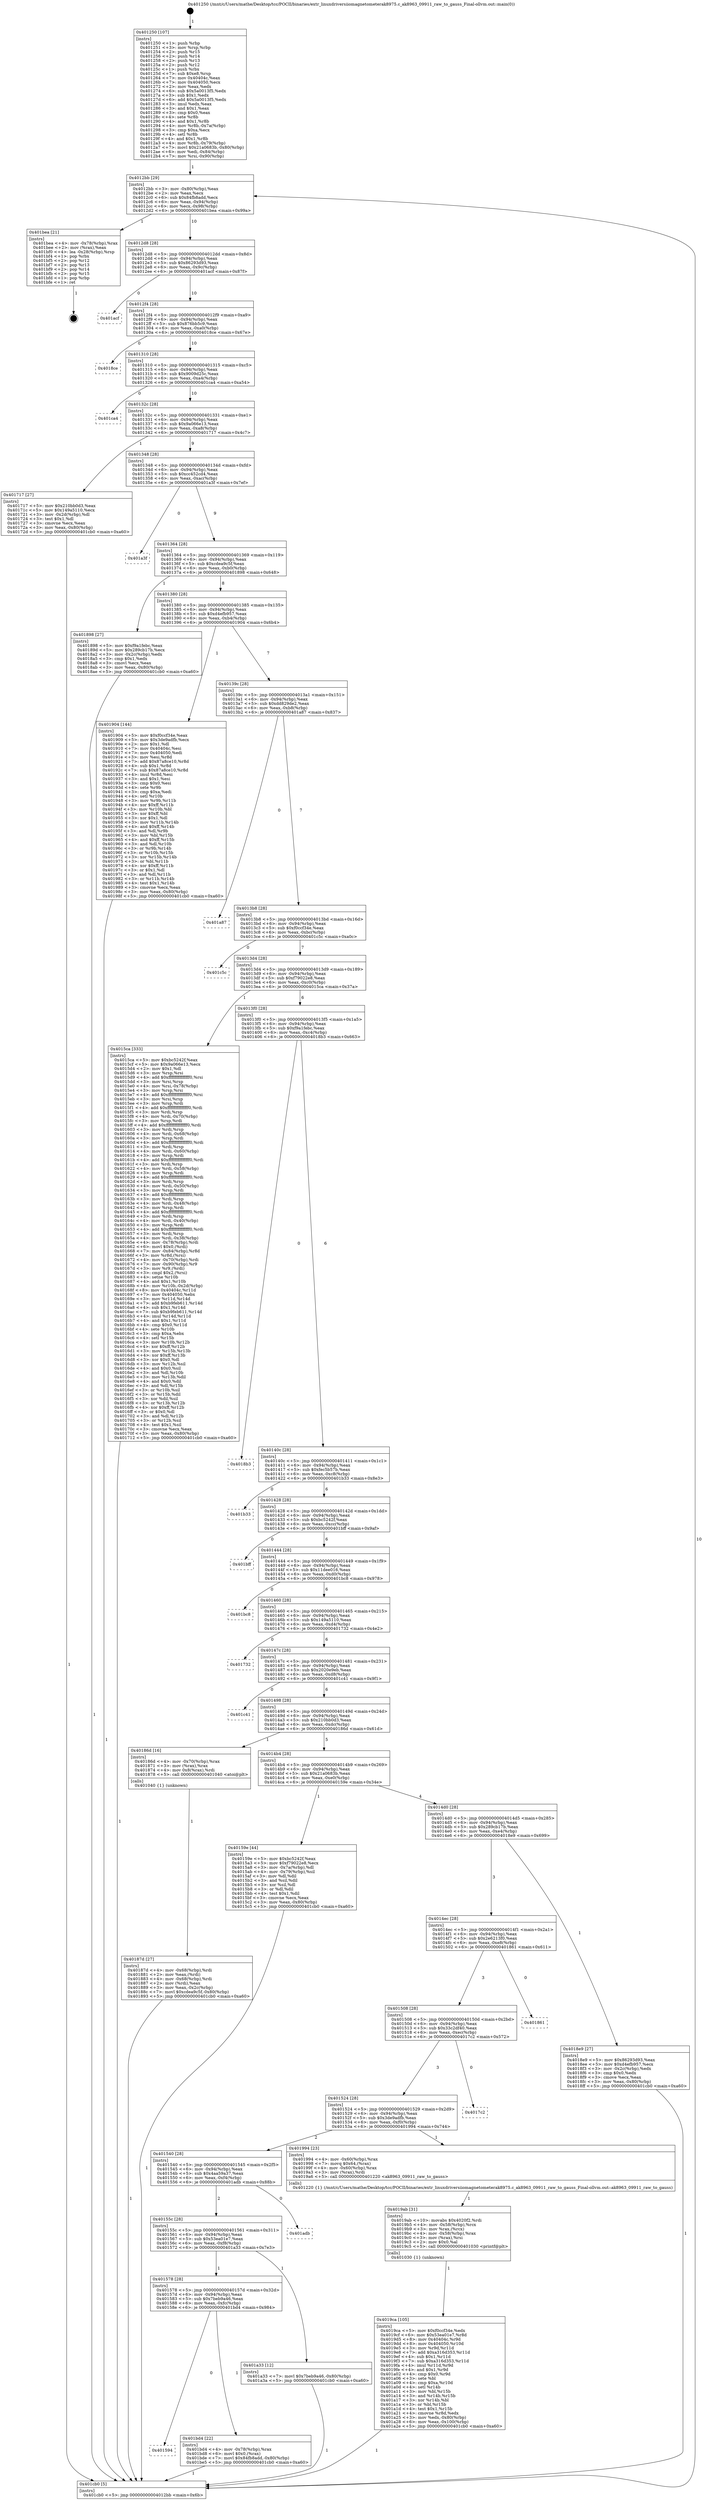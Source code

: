 digraph "0x401250" {
  label = "0x401250 (/mnt/c/Users/mathe/Desktop/tcc/POCII/binaries/extr_linuxdriversiiomagnetometerak8975.c_ak8963_09911_raw_to_gauss_Final-ollvm.out::main(0))"
  labelloc = "t"
  node[shape=record]

  Entry [label="",width=0.3,height=0.3,shape=circle,fillcolor=black,style=filled]
  "0x4012bb" [label="{
     0x4012bb [29]\l
     | [instrs]\l
     &nbsp;&nbsp;0x4012bb \<+3\>: mov -0x80(%rbp),%eax\l
     &nbsp;&nbsp;0x4012be \<+2\>: mov %eax,%ecx\l
     &nbsp;&nbsp;0x4012c0 \<+6\>: sub $0x84fb8add,%ecx\l
     &nbsp;&nbsp;0x4012c6 \<+6\>: mov %eax,-0x94(%rbp)\l
     &nbsp;&nbsp;0x4012cc \<+6\>: mov %ecx,-0x98(%rbp)\l
     &nbsp;&nbsp;0x4012d2 \<+6\>: je 0000000000401bea \<main+0x99a\>\l
  }"]
  "0x401bea" [label="{
     0x401bea [21]\l
     | [instrs]\l
     &nbsp;&nbsp;0x401bea \<+4\>: mov -0x78(%rbp),%rax\l
     &nbsp;&nbsp;0x401bee \<+2\>: mov (%rax),%eax\l
     &nbsp;&nbsp;0x401bf0 \<+4\>: lea -0x28(%rbp),%rsp\l
     &nbsp;&nbsp;0x401bf4 \<+1\>: pop %rbx\l
     &nbsp;&nbsp;0x401bf5 \<+2\>: pop %r12\l
     &nbsp;&nbsp;0x401bf7 \<+2\>: pop %r13\l
     &nbsp;&nbsp;0x401bf9 \<+2\>: pop %r14\l
     &nbsp;&nbsp;0x401bfb \<+2\>: pop %r15\l
     &nbsp;&nbsp;0x401bfd \<+1\>: pop %rbp\l
     &nbsp;&nbsp;0x401bfe \<+1\>: ret\l
  }"]
  "0x4012d8" [label="{
     0x4012d8 [28]\l
     | [instrs]\l
     &nbsp;&nbsp;0x4012d8 \<+5\>: jmp 00000000004012dd \<main+0x8d\>\l
     &nbsp;&nbsp;0x4012dd \<+6\>: mov -0x94(%rbp),%eax\l
     &nbsp;&nbsp;0x4012e3 \<+5\>: sub $0x86293d93,%eax\l
     &nbsp;&nbsp;0x4012e8 \<+6\>: mov %eax,-0x9c(%rbp)\l
     &nbsp;&nbsp;0x4012ee \<+6\>: je 0000000000401acf \<main+0x87f\>\l
  }"]
  Exit [label="",width=0.3,height=0.3,shape=circle,fillcolor=black,style=filled,peripheries=2]
  "0x401acf" [label="{
     0x401acf\l
  }", style=dashed]
  "0x4012f4" [label="{
     0x4012f4 [28]\l
     | [instrs]\l
     &nbsp;&nbsp;0x4012f4 \<+5\>: jmp 00000000004012f9 \<main+0xa9\>\l
     &nbsp;&nbsp;0x4012f9 \<+6\>: mov -0x94(%rbp),%eax\l
     &nbsp;&nbsp;0x4012ff \<+5\>: sub $0x876bb5c9,%eax\l
     &nbsp;&nbsp;0x401304 \<+6\>: mov %eax,-0xa0(%rbp)\l
     &nbsp;&nbsp;0x40130a \<+6\>: je 00000000004018ce \<main+0x67e\>\l
  }"]
  "0x401594" [label="{
     0x401594\l
  }", style=dashed]
  "0x4018ce" [label="{
     0x4018ce\l
  }", style=dashed]
  "0x401310" [label="{
     0x401310 [28]\l
     | [instrs]\l
     &nbsp;&nbsp;0x401310 \<+5\>: jmp 0000000000401315 \<main+0xc5\>\l
     &nbsp;&nbsp;0x401315 \<+6\>: mov -0x94(%rbp),%eax\l
     &nbsp;&nbsp;0x40131b \<+5\>: sub $0x9009d25c,%eax\l
     &nbsp;&nbsp;0x401320 \<+6\>: mov %eax,-0xa4(%rbp)\l
     &nbsp;&nbsp;0x401326 \<+6\>: je 0000000000401ca4 \<main+0xa54\>\l
  }"]
  "0x401bd4" [label="{
     0x401bd4 [22]\l
     | [instrs]\l
     &nbsp;&nbsp;0x401bd4 \<+4\>: mov -0x78(%rbp),%rax\l
     &nbsp;&nbsp;0x401bd8 \<+6\>: movl $0x0,(%rax)\l
     &nbsp;&nbsp;0x401bde \<+7\>: movl $0x84fb8add,-0x80(%rbp)\l
     &nbsp;&nbsp;0x401be5 \<+5\>: jmp 0000000000401cb0 \<main+0xa60\>\l
  }"]
  "0x401ca4" [label="{
     0x401ca4\l
  }", style=dashed]
  "0x40132c" [label="{
     0x40132c [28]\l
     | [instrs]\l
     &nbsp;&nbsp;0x40132c \<+5\>: jmp 0000000000401331 \<main+0xe1\>\l
     &nbsp;&nbsp;0x401331 \<+6\>: mov -0x94(%rbp),%eax\l
     &nbsp;&nbsp;0x401337 \<+5\>: sub $0x9a066e13,%eax\l
     &nbsp;&nbsp;0x40133c \<+6\>: mov %eax,-0xa8(%rbp)\l
     &nbsp;&nbsp;0x401342 \<+6\>: je 0000000000401717 \<main+0x4c7\>\l
  }"]
  "0x401578" [label="{
     0x401578 [28]\l
     | [instrs]\l
     &nbsp;&nbsp;0x401578 \<+5\>: jmp 000000000040157d \<main+0x32d\>\l
     &nbsp;&nbsp;0x40157d \<+6\>: mov -0x94(%rbp),%eax\l
     &nbsp;&nbsp;0x401583 \<+5\>: sub $0x7beb9a46,%eax\l
     &nbsp;&nbsp;0x401588 \<+6\>: mov %eax,-0xfc(%rbp)\l
     &nbsp;&nbsp;0x40158e \<+6\>: je 0000000000401bd4 \<main+0x984\>\l
  }"]
  "0x401717" [label="{
     0x401717 [27]\l
     | [instrs]\l
     &nbsp;&nbsp;0x401717 \<+5\>: mov $0x210bb0d3,%eax\l
     &nbsp;&nbsp;0x40171c \<+5\>: mov $0x149a5110,%ecx\l
     &nbsp;&nbsp;0x401721 \<+3\>: mov -0x2d(%rbp),%dl\l
     &nbsp;&nbsp;0x401724 \<+3\>: test $0x1,%dl\l
     &nbsp;&nbsp;0x401727 \<+3\>: cmovne %ecx,%eax\l
     &nbsp;&nbsp;0x40172a \<+3\>: mov %eax,-0x80(%rbp)\l
     &nbsp;&nbsp;0x40172d \<+5\>: jmp 0000000000401cb0 \<main+0xa60\>\l
  }"]
  "0x401348" [label="{
     0x401348 [28]\l
     | [instrs]\l
     &nbsp;&nbsp;0x401348 \<+5\>: jmp 000000000040134d \<main+0xfd\>\l
     &nbsp;&nbsp;0x40134d \<+6\>: mov -0x94(%rbp),%eax\l
     &nbsp;&nbsp;0x401353 \<+5\>: sub $0xcc452cd4,%eax\l
     &nbsp;&nbsp;0x401358 \<+6\>: mov %eax,-0xac(%rbp)\l
     &nbsp;&nbsp;0x40135e \<+6\>: je 0000000000401a3f \<main+0x7ef\>\l
  }"]
  "0x401a33" [label="{
     0x401a33 [12]\l
     | [instrs]\l
     &nbsp;&nbsp;0x401a33 \<+7\>: movl $0x7beb9a46,-0x80(%rbp)\l
     &nbsp;&nbsp;0x401a3a \<+5\>: jmp 0000000000401cb0 \<main+0xa60\>\l
  }"]
  "0x401a3f" [label="{
     0x401a3f\l
  }", style=dashed]
  "0x401364" [label="{
     0x401364 [28]\l
     | [instrs]\l
     &nbsp;&nbsp;0x401364 \<+5\>: jmp 0000000000401369 \<main+0x119\>\l
     &nbsp;&nbsp;0x401369 \<+6\>: mov -0x94(%rbp),%eax\l
     &nbsp;&nbsp;0x40136f \<+5\>: sub $0xcdea9c5f,%eax\l
     &nbsp;&nbsp;0x401374 \<+6\>: mov %eax,-0xb0(%rbp)\l
     &nbsp;&nbsp;0x40137a \<+6\>: je 0000000000401898 \<main+0x648\>\l
  }"]
  "0x40155c" [label="{
     0x40155c [28]\l
     | [instrs]\l
     &nbsp;&nbsp;0x40155c \<+5\>: jmp 0000000000401561 \<main+0x311\>\l
     &nbsp;&nbsp;0x401561 \<+6\>: mov -0x94(%rbp),%eax\l
     &nbsp;&nbsp;0x401567 \<+5\>: sub $0x53ea01e7,%eax\l
     &nbsp;&nbsp;0x40156c \<+6\>: mov %eax,-0xf8(%rbp)\l
     &nbsp;&nbsp;0x401572 \<+6\>: je 0000000000401a33 \<main+0x7e3\>\l
  }"]
  "0x401898" [label="{
     0x401898 [27]\l
     | [instrs]\l
     &nbsp;&nbsp;0x401898 \<+5\>: mov $0xf9a1febc,%eax\l
     &nbsp;&nbsp;0x40189d \<+5\>: mov $0x289cb17b,%ecx\l
     &nbsp;&nbsp;0x4018a2 \<+3\>: mov -0x2c(%rbp),%edx\l
     &nbsp;&nbsp;0x4018a5 \<+3\>: cmp $0x1,%edx\l
     &nbsp;&nbsp;0x4018a8 \<+3\>: cmovl %ecx,%eax\l
     &nbsp;&nbsp;0x4018ab \<+3\>: mov %eax,-0x80(%rbp)\l
     &nbsp;&nbsp;0x4018ae \<+5\>: jmp 0000000000401cb0 \<main+0xa60\>\l
  }"]
  "0x401380" [label="{
     0x401380 [28]\l
     | [instrs]\l
     &nbsp;&nbsp;0x401380 \<+5\>: jmp 0000000000401385 \<main+0x135\>\l
     &nbsp;&nbsp;0x401385 \<+6\>: mov -0x94(%rbp),%eax\l
     &nbsp;&nbsp;0x40138b \<+5\>: sub $0xd4efb957,%eax\l
     &nbsp;&nbsp;0x401390 \<+6\>: mov %eax,-0xb4(%rbp)\l
     &nbsp;&nbsp;0x401396 \<+6\>: je 0000000000401904 \<main+0x6b4\>\l
  }"]
  "0x401adb" [label="{
     0x401adb\l
  }", style=dashed]
  "0x401904" [label="{
     0x401904 [144]\l
     | [instrs]\l
     &nbsp;&nbsp;0x401904 \<+5\>: mov $0xf0ccf34e,%eax\l
     &nbsp;&nbsp;0x401909 \<+5\>: mov $0x3de9adfb,%ecx\l
     &nbsp;&nbsp;0x40190e \<+2\>: mov $0x1,%dl\l
     &nbsp;&nbsp;0x401910 \<+7\>: mov 0x40404c,%esi\l
     &nbsp;&nbsp;0x401917 \<+7\>: mov 0x404050,%edi\l
     &nbsp;&nbsp;0x40191e \<+3\>: mov %esi,%r8d\l
     &nbsp;&nbsp;0x401921 \<+7\>: add $0x87a8ce10,%r8d\l
     &nbsp;&nbsp;0x401928 \<+4\>: sub $0x1,%r8d\l
     &nbsp;&nbsp;0x40192c \<+7\>: sub $0x87a8ce10,%r8d\l
     &nbsp;&nbsp;0x401933 \<+4\>: imul %r8d,%esi\l
     &nbsp;&nbsp;0x401937 \<+3\>: and $0x1,%esi\l
     &nbsp;&nbsp;0x40193a \<+3\>: cmp $0x0,%esi\l
     &nbsp;&nbsp;0x40193d \<+4\>: sete %r9b\l
     &nbsp;&nbsp;0x401941 \<+3\>: cmp $0xa,%edi\l
     &nbsp;&nbsp;0x401944 \<+4\>: setl %r10b\l
     &nbsp;&nbsp;0x401948 \<+3\>: mov %r9b,%r11b\l
     &nbsp;&nbsp;0x40194b \<+4\>: xor $0xff,%r11b\l
     &nbsp;&nbsp;0x40194f \<+3\>: mov %r10b,%bl\l
     &nbsp;&nbsp;0x401952 \<+3\>: xor $0xff,%bl\l
     &nbsp;&nbsp;0x401955 \<+3\>: xor $0x1,%dl\l
     &nbsp;&nbsp;0x401958 \<+3\>: mov %r11b,%r14b\l
     &nbsp;&nbsp;0x40195b \<+4\>: and $0xff,%r14b\l
     &nbsp;&nbsp;0x40195f \<+3\>: and %dl,%r9b\l
     &nbsp;&nbsp;0x401962 \<+3\>: mov %bl,%r15b\l
     &nbsp;&nbsp;0x401965 \<+4\>: and $0xff,%r15b\l
     &nbsp;&nbsp;0x401969 \<+3\>: and %dl,%r10b\l
     &nbsp;&nbsp;0x40196c \<+3\>: or %r9b,%r14b\l
     &nbsp;&nbsp;0x40196f \<+3\>: or %r10b,%r15b\l
     &nbsp;&nbsp;0x401972 \<+3\>: xor %r15b,%r14b\l
     &nbsp;&nbsp;0x401975 \<+3\>: or %bl,%r11b\l
     &nbsp;&nbsp;0x401978 \<+4\>: xor $0xff,%r11b\l
     &nbsp;&nbsp;0x40197c \<+3\>: or $0x1,%dl\l
     &nbsp;&nbsp;0x40197f \<+3\>: and %dl,%r11b\l
     &nbsp;&nbsp;0x401982 \<+3\>: or %r11b,%r14b\l
     &nbsp;&nbsp;0x401985 \<+4\>: test $0x1,%r14b\l
     &nbsp;&nbsp;0x401989 \<+3\>: cmovne %ecx,%eax\l
     &nbsp;&nbsp;0x40198c \<+3\>: mov %eax,-0x80(%rbp)\l
     &nbsp;&nbsp;0x40198f \<+5\>: jmp 0000000000401cb0 \<main+0xa60\>\l
  }"]
  "0x40139c" [label="{
     0x40139c [28]\l
     | [instrs]\l
     &nbsp;&nbsp;0x40139c \<+5\>: jmp 00000000004013a1 \<main+0x151\>\l
     &nbsp;&nbsp;0x4013a1 \<+6\>: mov -0x94(%rbp),%eax\l
     &nbsp;&nbsp;0x4013a7 \<+5\>: sub $0xdd829de2,%eax\l
     &nbsp;&nbsp;0x4013ac \<+6\>: mov %eax,-0xb8(%rbp)\l
     &nbsp;&nbsp;0x4013b2 \<+6\>: je 0000000000401a87 \<main+0x837\>\l
  }"]
  "0x4019ca" [label="{
     0x4019ca [105]\l
     | [instrs]\l
     &nbsp;&nbsp;0x4019ca \<+5\>: mov $0xf0ccf34e,%edx\l
     &nbsp;&nbsp;0x4019cf \<+6\>: mov $0x53ea01e7,%r8d\l
     &nbsp;&nbsp;0x4019d5 \<+8\>: mov 0x40404c,%r9d\l
     &nbsp;&nbsp;0x4019dd \<+8\>: mov 0x404050,%r10d\l
     &nbsp;&nbsp;0x4019e5 \<+3\>: mov %r9d,%r11d\l
     &nbsp;&nbsp;0x4019e8 \<+7\>: add $0xa316d353,%r11d\l
     &nbsp;&nbsp;0x4019ef \<+4\>: sub $0x1,%r11d\l
     &nbsp;&nbsp;0x4019f3 \<+7\>: sub $0xa316d353,%r11d\l
     &nbsp;&nbsp;0x4019fa \<+4\>: imul %r11d,%r9d\l
     &nbsp;&nbsp;0x4019fe \<+4\>: and $0x1,%r9d\l
     &nbsp;&nbsp;0x401a02 \<+4\>: cmp $0x0,%r9d\l
     &nbsp;&nbsp;0x401a06 \<+3\>: sete %bl\l
     &nbsp;&nbsp;0x401a09 \<+4\>: cmp $0xa,%r10d\l
     &nbsp;&nbsp;0x401a0d \<+4\>: setl %r14b\l
     &nbsp;&nbsp;0x401a11 \<+3\>: mov %bl,%r15b\l
     &nbsp;&nbsp;0x401a14 \<+3\>: and %r14b,%r15b\l
     &nbsp;&nbsp;0x401a17 \<+3\>: xor %r14b,%bl\l
     &nbsp;&nbsp;0x401a1a \<+3\>: or %bl,%r15b\l
     &nbsp;&nbsp;0x401a1d \<+4\>: test $0x1,%r15b\l
     &nbsp;&nbsp;0x401a21 \<+4\>: cmovne %r8d,%edx\l
     &nbsp;&nbsp;0x401a25 \<+3\>: mov %edx,-0x80(%rbp)\l
     &nbsp;&nbsp;0x401a28 \<+6\>: mov %eax,-0x100(%rbp)\l
     &nbsp;&nbsp;0x401a2e \<+5\>: jmp 0000000000401cb0 \<main+0xa60\>\l
  }"]
  "0x401a87" [label="{
     0x401a87\l
  }", style=dashed]
  "0x4013b8" [label="{
     0x4013b8 [28]\l
     | [instrs]\l
     &nbsp;&nbsp;0x4013b8 \<+5\>: jmp 00000000004013bd \<main+0x16d\>\l
     &nbsp;&nbsp;0x4013bd \<+6\>: mov -0x94(%rbp),%eax\l
     &nbsp;&nbsp;0x4013c3 \<+5\>: sub $0xf0ccf34e,%eax\l
     &nbsp;&nbsp;0x4013c8 \<+6\>: mov %eax,-0xbc(%rbp)\l
     &nbsp;&nbsp;0x4013ce \<+6\>: je 0000000000401c5c \<main+0xa0c\>\l
  }"]
  "0x4019ab" [label="{
     0x4019ab [31]\l
     | [instrs]\l
     &nbsp;&nbsp;0x4019ab \<+10\>: movabs $0x4020f2,%rdi\l
     &nbsp;&nbsp;0x4019b5 \<+4\>: mov -0x58(%rbp),%rcx\l
     &nbsp;&nbsp;0x4019b9 \<+3\>: mov %rax,(%rcx)\l
     &nbsp;&nbsp;0x4019bc \<+4\>: mov -0x58(%rbp),%rax\l
     &nbsp;&nbsp;0x4019c0 \<+3\>: mov (%rax),%rsi\l
     &nbsp;&nbsp;0x4019c3 \<+2\>: mov $0x0,%al\l
     &nbsp;&nbsp;0x4019c5 \<+5\>: call 0000000000401030 \<printf@plt\>\l
     | [calls]\l
     &nbsp;&nbsp;0x401030 \{1\} (unknown)\l
  }"]
  "0x401c5c" [label="{
     0x401c5c\l
  }", style=dashed]
  "0x4013d4" [label="{
     0x4013d4 [28]\l
     | [instrs]\l
     &nbsp;&nbsp;0x4013d4 \<+5\>: jmp 00000000004013d9 \<main+0x189\>\l
     &nbsp;&nbsp;0x4013d9 \<+6\>: mov -0x94(%rbp),%eax\l
     &nbsp;&nbsp;0x4013df \<+5\>: sub $0xf79022e8,%eax\l
     &nbsp;&nbsp;0x4013e4 \<+6\>: mov %eax,-0xc0(%rbp)\l
     &nbsp;&nbsp;0x4013ea \<+6\>: je 00000000004015ca \<main+0x37a\>\l
  }"]
  "0x401540" [label="{
     0x401540 [28]\l
     | [instrs]\l
     &nbsp;&nbsp;0x401540 \<+5\>: jmp 0000000000401545 \<main+0x2f5\>\l
     &nbsp;&nbsp;0x401545 \<+6\>: mov -0x94(%rbp),%eax\l
     &nbsp;&nbsp;0x40154b \<+5\>: sub $0x4aa59a37,%eax\l
     &nbsp;&nbsp;0x401550 \<+6\>: mov %eax,-0xf4(%rbp)\l
     &nbsp;&nbsp;0x401556 \<+6\>: je 0000000000401adb \<main+0x88b\>\l
  }"]
  "0x4015ca" [label="{
     0x4015ca [333]\l
     | [instrs]\l
     &nbsp;&nbsp;0x4015ca \<+5\>: mov $0xbc5242f,%eax\l
     &nbsp;&nbsp;0x4015cf \<+5\>: mov $0x9a066e13,%ecx\l
     &nbsp;&nbsp;0x4015d4 \<+2\>: mov $0x1,%dl\l
     &nbsp;&nbsp;0x4015d6 \<+3\>: mov %rsp,%rsi\l
     &nbsp;&nbsp;0x4015d9 \<+4\>: add $0xfffffffffffffff0,%rsi\l
     &nbsp;&nbsp;0x4015dd \<+3\>: mov %rsi,%rsp\l
     &nbsp;&nbsp;0x4015e0 \<+4\>: mov %rsi,-0x78(%rbp)\l
     &nbsp;&nbsp;0x4015e4 \<+3\>: mov %rsp,%rsi\l
     &nbsp;&nbsp;0x4015e7 \<+4\>: add $0xfffffffffffffff0,%rsi\l
     &nbsp;&nbsp;0x4015eb \<+3\>: mov %rsi,%rsp\l
     &nbsp;&nbsp;0x4015ee \<+3\>: mov %rsp,%rdi\l
     &nbsp;&nbsp;0x4015f1 \<+4\>: add $0xfffffffffffffff0,%rdi\l
     &nbsp;&nbsp;0x4015f5 \<+3\>: mov %rdi,%rsp\l
     &nbsp;&nbsp;0x4015f8 \<+4\>: mov %rdi,-0x70(%rbp)\l
     &nbsp;&nbsp;0x4015fc \<+3\>: mov %rsp,%rdi\l
     &nbsp;&nbsp;0x4015ff \<+4\>: add $0xfffffffffffffff0,%rdi\l
     &nbsp;&nbsp;0x401603 \<+3\>: mov %rdi,%rsp\l
     &nbsp;&nbsp;0x401606 \<+4\>: mov %rdi,-0x68(%rbp)\l
     &nbsp;&nbsp;0x40160a \<+3\>: mov %rsp,%rdi\l
     &nbsp;&nbsp;0x40160d \<+4\>: add $0xfffffffffffffff0,%rdi\l
     &nbsp;&nbsp;0x401611 \<+3\>: mov %rdi,%rsp\l
     &nbsp;&nbsp;0x401614 \<+4\>: mov %rdi,-0x60(%rbp)\l
     &nbsp;&nbsp;0x401618 \<+3\>: mov %rsp,%rdi\l
     &nbsp;&nbsp;0x40161b \<+4\>: add $0xfffffffffffffff0,%rdi\l
     &nbsp;&nbsp;0x40161f \<+3\>: mov %rdi,%rsp\l
     &nbsp;&nbsp;0x401622 \<+4\>: mov %rdi,-0x58(%rbp)\l
     &nbsp;&nbsp;0x401626 \<+3\>: mov %rsp,%rdi\l
     &nbsp;&nbsp;0x401629 \<+4\>: add $0xfffffffffffffff0,%rdi\l
     &nbsp;&nbsp;0x40162d \<+3\>: mov %rdi,%rsp\l
     &nbsp;&nbsp;0x401630 \<+4\>: mov %rdi,-0x50(%rbp)\l
     &nbsp;&nbsp;0x401634 \<+3\>: mov %rsp,%rdi\l
     &nbsp;&nbsp;0x401637 \<+4\>: add $0xfffffffffffffff0,%rdi\l
     &nbsp;&nbsp;0x40163b \<+3\>: mov %rdi,%rsp\l
     &nbsp;&nbsp;0x40163e \<+4\>: mov %rdi,-0x48(%rbp)\l
     &nbsp;&nbsp;0x401642 \<+3\>: mov %rsp,%rdi\l
     &nbsp;&nbsp;0x401645 \<+4\>: add $0xfffffffffffffff0,%rdi\l
     &nbsp;&nbsp;0x401649 \<+3\>: mov %rdi,%rsp\l
     &nbsp;&nbsp;0x40164c \<+4\>: mov %rdi,-0x40(%rbp)\l
     &nbsp;&nbsp;0x401650 \<+3\>: mov %rsp,%rdi\l
     &nbsp;&nbsp;0x401653 \<+4\>: add $0xfffffffffffffff0,%rdi\l
     &nbsp;&nbsp;0x401657 \<+3\>: mov %rdi,%rsp\l
     &nbsp;&nbsp;0x40165a \<+4\>: mov %rdi,-0x38(%rbp)\l
     &nbsp;&nbsp;0x40165e \<+4\>: mov -0x78(%rbp),%rdi\l
     &nbsp;&nbsp;0x401662 \<+6\>: movl $0x0,(%rdi)\l
     &nbsp;&nbsp;0x401668 \<+7\>: mov -0x84(%rbp),%r8d\l
     &nbsp;&nbsp;0x40166f \<+3\>: mov %r8d,(%rsi)\l
     &nbsp;&nbsp;0x401672 \<+4\>: mov -0x70(%rbp),%rdi\l
     &nbsp;&nbsp;0x401676 \<+7\>: mov -0x90(%rbp),%r9\l
     &nbsp;&nbsp;0x40167d \<+3\>: mov %r9,(%rdi)\l
     &nbsp;&nbsp;0x401680 \<+3\>: cmpl $0x2,(%rsi)\l
     &nbsp;&nbsp;0x401683 \<+4\>: setne %r10b\l
     &nbsp;&nbsp;0x401687 \<+4\>: and $0x1,%r10b\l
     &nbsp;&nbsp;0x40168b \<+4\>: mov %r10b,-0x2d(%rbp)\l
     &nbsp;&nbsp;0x40168f \<+8\>: mov 0x40404c,%r11d\l
     &nbsp;&nbsp;0x401697 \<+7\>: mov 0x404050,%ebx\l
     &nbsp;&nbsp;0x40169e \<+3\>: mov %r11d,%r14d\l
     &nbsp;&nbsp;0x4016a1 \<+7\>: add $0xb9feb611,%r14d\l
     &nbsp;&nbsp;0x4016a8 \<+4\>: sub $0x1,%r14d\l
     &nbsp;&nbsp;0x4016ac \<+7\>: sub $0xb9feb611,%r14d\l
     &nbsp;&nbsp;0x4016b3 \<+4\>: imul %r14d,%r11d\l
     &nbsp;&nbsp;0x4016b7 \<+4\>: and $0x1,%r11d\l
     &nbsp;&nbsp;0x4016bb \<+4\>: cmp $0x0,%r11d\l
     &nbsp;&nbsp;0x4016bf \<+4\>: sete %r10b\l
     &nbsp;&nbsp;0x4016c3 \<+3\>: cmp $0xa,%ebx\l
     &nbsp;&nbsp;0x4016c6 \<+4\>: setl %r15b\l
     &nbsp;&nbsp;0x4016ca \<+3\>: mov %r10b,%r12b\l
     &nbsp;&nbsp;0x4016cd \<+4\>: xor $0xff,%r12b\l
     &nbsp;&nbsp;0x4016d1 \<+3\>: mov %r15b,%r13b\l
     &nbsp;&nbsp;0x4016d4 \<+4\>: xor $0xff,%r13b\l
     &nbsp;&nbsp;0x4016d8 \<+3\>: xor $0x0,%dl\l
     &nbsp;&nbsp;0x4016db \<+3\>: mov %r12b,%sil\l
     &nbsp;&nbsp;0x4016de \<+4\>: and $0x0,%sil\l
     &nbsp;&nbsp;0x4016e2 \<+3\>: and %dl,%r10b\l
     &nbsp;&nbsp;0x4016e5 \<+3\>: mov %r13b,%dil\l
     &nbsp;&nbsp;0x4016e8 \<+4\>: and $0x0,%dil\l
     &nbsp;&nbsp;0x4016ec \<+3\>: and %dl,%r15b\l
     &nbsp;&nbsp;0x4016ef \<+3\>: or %r10b,%sil\l
     &nbsp;&nbsp;0x4016f2 \<+3\>: or %r15b,%dil\l
     &nbsp;&nbsp;0x4016f5 \<+3\>: xor %dil,%sil\l
     &nbsp;&nbsp;0x4016f8 \<+3\>: or %r13b,%r12b\l
     &nbsp;&nbsp;0x4016fb \<+4\>: xor $0xff,%r12b\l
     &nbsp;&nbsp;0x4016ff \<+3\>: or $0x0,%dl\l
     &nbsp;&nbsp;0x401702 \<+3\>: and %dl,%r12b\l
     &nbsp;&nbsp;0x401705 \<+3\>: or %r12b,%sil\l
     &nbsp;&nbsp;0x401708 \<+4\>: test $0x1,%sil\l
     &nbsp;&nbsp;0x40170c \<+3\>: cmovne %ecx,%eax\l
     &nbsp;&nbsp;0x40170f \<+3\>: mov %eax,-0x80(%rbp)\l
     &nbsp;&nbsp;0x401712 \<+5\>: jmp 0000000000401cb0 \<main+0xa60\>\l
  }"]
  "0x4013f0" [label="{
     0x4013f0 [28]\l
     | [instrs]\l
     &nbsp;&nbsp;0x4013f0 \<+5\>: jmp 00000000004013f5 \<main+0x1a5\>\l
     &nbsp;&nbsp;0x4013f5 \<+6\>: mov -0x94(%rbp),%eax\l
     &nbsp;&nbsp;0x4013fb \<+5\>: sub $0xf9a1febc,%eax\l
     &nbsp;&nbsp;0x401400 \<+6\>: mov %eax,-0xc4(%rbp)\l
     &nbsp;&nbsp;0x401406 \<+6\>: je 00000000004018b3 \<main+0x663\>\l
  }"]
  "0x401994" [label="{
     0x401994 [23]\l
     | [instrs]\l
     &nbsp;&nbsp;0x401994 \<+4\>: mov -0x60(%rbp),%rax\l
     &nbsp;&nbsp;0x401998 \<+7\>: movq $0x64,(%rax)\l
     &nbsp;&nbsp;0x40199f \<+4\>: mov -0x60(%rbp),%rax\l
     &nbsp;&nbsp;0x4019a3 \<+3\>: mov (%rax),%rdi\l
     &nbsp;&nbsp;0x4019a6 \<+5\>: call 0000000000401220 \<ak8963_09911_raw_to_gauss\>\l
     | [calls]\l
     &nbsp;&nbsp;0x401220 \{1\} (/mnt/c/Users/mathe/Desktop/tcc/POCII/binaries/extr_linuxdriversiiomagnetometerak8975.c_ak8963_09911_raw_to_gauss_Final-ollvm.out::ak8963_09911_raw_to_gauss)\l
  }"]
  "0x4018b3" [label="{
     0x4018b3\l
  }", style=dashed]
  "0x40140c" [label="{
     0x40140c [28]\l
     | [instrs]\l
     &nbsp;&nbsp;0x40140c \<+5\>: jmp 0000000000401411 \<main+0x1c1\>\l
     &nbsp;&nbsp;0x401411 \<+6\>: mov -0x94(%rbp),%eax\l
     &nbsp;&nbsp;0x401417 \<+5\>: sub $0xfec5b57b,%eax\l
     &nbsp;&nbsp;0x40141c \<+6\>: mov %eax,-0xc8(%rbp)\l
     &nbsp;&nbsp;0x401422 \<+6\>: je 0000000000401b33 \<main+0x8e3\>\l
  }"]
  "0x401524" [label="{
     0x401524 [28]\l
     | [instrs]\l
     &nbsp;&nbsp;0x401524 \<+5\>: jmp 0000000000401529 \<main+0x2d9\>\l
     &nbsp;&nbsp;0x401529 \<+6\>: mov -0x94(%rbp),%eax\l
     &nbsp;&nbsp;0x40152f \<+5\>: sub $0x3de9adfb,%eax\l
     &nbsp;&nbsp;0x401534 \<+6\>: mov %eax,-0xf0(%rbp)\l
     &nbsp;&nbsp;0x40153a \<+6\>: je 0000000000401994 \<main+0x744\>\l
  }"]
  "0x401b33" [label="{
     0x401b33\l
  }", style=dashed]
  "0x401428" [label="{
     0x401428 [28]\l
     | [instrs]\l
     &nbsp;&nbsp;0x401428 \<+5\>: jmp 000000000040142d \<main+0x1dd\>\l
     &nbsp;&nbsp;0x40142d \<+6\>: mov -0x94(%rbp),%eax\l
     &nbsp;&nbsp;0x401433 \<+5\>: sub $0xbc5242f,%eax\l
     &nbsp;&nbsp;0x401438 \<+6\>: mov %eax,-0xcc(%rbp)\l
     &nbsp;&nbsp;0x40143e \<+6\>: je 0000000000401bff \<main+0x9af\>\l
  }"]
  "0x4017c2" [label="{
     0x4017c2\l
  }", style=dashed]
  "0x401bff" [label="{
     0x401bff\l
  }", style=dashed]
  "0x401444" [label="{
     0x401444 [28]\l
     | [instrs]\l
     &nbsp;&nbsp;0x401444 \<+5\>: jmp 0000000000401449 \<main+0x1f9\>\l
     &nbsp;&nbsp;0x401449 \<+6\>: mov -0x94(%rbp),%eax\l
     &nbsp;&nbsp;0x40144f \<+5\>: sub $0x11dee016,%eax\l
     &nbsp;&nbsp;0x401454 \<+6\>: mov %eax,-0xd0(%rbp)\l
     &nbsp;&nbsp;0x40145a \<+6\>: je 0000000000401bc8 \<main+0x978\>\l
  }"]
  "0x401508" [label="{
     0x401508 [28]\l
     | [instrs]\l
     &nbsp;&nbsp;0x401508 \<+5\>: jmp 000000000040150d \<main+0x2bd\>\l
     &nbsp;&nbsp;0x40150d \<+6\>: mov -0x94(%rbp),%eax\l
     &nbsp;&nbsp;0x401513 \<+5\>: sub $0x33c2df40,%eax\l
     &nbsp;&nbsp;0x401518 \<+6\>: mov %eax,-0xec(%rbp)\l
     &nbsp;&nbsp;0x40151e \<+6\>: je 00000000004017c2 \<main+0x572\>\l
  }"]
  "0x401bc8" [label="{
     0x401bc8\l
  }", style=dashed]
  "0x401460" [label="{
     0x401460 [28]\l
     | [instrs]\l
     &nbsp;&nbsp;0x401460 \<+5\>: jmp 0000000000401465 \<main+0x215\>\l
     &nbsp;&nbsp;0x401465 \<+6\>: mov -0x94(%rbp),%eax\l
     &nbsp;&nbsp;0x40146b \<+5\>: sub $0x149a5110,%eax\l
     &nbsp;&nbsp;0x401470 \<+6\>: mov %eax,-0xd4(%rbp)\l
     &nbsp;&nbsp;0x401476 \<+6\>: je 0000000000401732 \<main+0x4e2\>\l
  }"]
  "0x401861" [label="{
     0x401861\l
  }", style=dashed]
  "0x401732" [label="{
     0x401732\l
  }", style=dashed]
  "0x40147c" [label="{
     0x40147c [28]\l
     | [instrs]\l
     &nbsp;&nbsp;0x40147c \<+5\>: jmp 0000000000401481 \<main+0x231\>\l
     &nbsp;&nbsp;0x401481 \<+6\>: mov -0x94(%rbp),%eax\l
     &nbsp;&nbsp;0x401487 \<+5\>: sub $0x2020e9eb,%eax\l
     &nbsp;&nbsp;0x40148c \<+6\>: mov %eax,-0xd8(%rbp)\l
     &nbsp;&nbsp;0x401492 \<+6\>: je 0000000000401c41 \<main+0x9f1\>\l
  }"]
  "0x4014ec" [label="{
     0x4014ec [28]\l
     | [instrs]\l
     &nbsp;&nbsp;0x4014ec \<+5\>: jmp 00000000004014f1 \<main+0x2a1\>\l
     &nbsp;&nbsp;0x4014f1 \<+6\>: mov -0x94(%rbp),%eax\l
     &nbsp;&nbsp;0x4014f7 \<+5\>: sub $0x2e6213f0,%eax\l
     &nbsp;&nbsp;0x4014fc \<+6\>: mov %eax,-0xe8(%rbp)\l
     &nbsp;&nbsp;0x401502 \<+6\>: je 0000000000401861 \<main+0x611\>\l
  }"]
  "0x401c41" [label="{
     0x401c41\l
  }", style=dashed]
  "0x401498" [label="{
     0x401498 [28]\l
     | [instrs]\l
     &nbsp;&nbsp;0x401498 \<+5\>: jmp 000000000040149d \<main+0x24d\>\l
     &nbsp;&nbsp;0x40149d \<+6\>: mov -0x94(%rbp),%eax\l
     &nbsp;&nbsp;0x4014a3 \<+5\>: sub $0x210bb0d3,%eax\l
     &nbsp;&nbsp;0x4014a8 \<+6\>: mov %eax,-0xdc(%rbp)\l
     &nbsp;&nbsp;0x4014ae \<+6\>: je 000000000040186d \<main+0x61d\>\l
  }"]
  "0x4018e9" [label="{
     0x4018e9 [27]\l
     | [instrs]\l
     &nbsp;&nbsp;0x4018e9 \<+5\>: mov $0x86293d93,%eax\l
     &nbsp;&nbsp;0x4018ee \<+5\>: mov $0xd4efb957,%ecx\l
     &nbsp;&nbsp;0x4018f3 \<+3\>: mov -0x2c(%rbp),%edx\l
     &nbsp;&nbsp;0x4018f6 \<+3\>: cmp $0x0,%edx\l
     &nbsp;&nbsp;0x4018f9 \<+3\>: cmove %ecx,%eax\l
     &nbsp;&nbsp;0x4018fc \<+3\>: mov %eax,-0x80(%rbp)\l
     &nbsp;&nbsp;0x4018ff \<+5\>: jmp 0000000000401cb0 \<main+0xa60\>\l
  }"]
  "0x40186d" [label="{
     0x40186d [16]\l
     | [instrs]\l
     &nbsp;&nbsp;0x40186d \<+4\>: mov -0x70(%rbp),%rax\l
     &nbsp;&nbsp;0x401871 \<+3\>: mov (%rax),%rax\l
     &nbsp;&nbsp;0x401874 \<+4\>: mov 0x8(%rax),%rdi\l
     &nbsp;&nbsp;0x401878 \<+5\>: call 0000000000401040 \<atoi@plt\>\l
     | [calls]\l
     &nbsp;&nbsp;0x401040 \{1\} (unknown)\l
  }"]
  "0x4014b4" [label="{
     0x4014b4 [28]\l
     | [instrs]\l
     &nbsp;&nbsp;0x4014b4 \<+5\>: jmp 00000000004014b9 \<main+0x269\>\l
     &nbsp;&nbsp;0x4014b9 \<+6\>: mov -0x94(%rbp),%eax\l
     &nbsp;&nbsp;0x4014bf \<+5\>: sub $0x21a0683b,%eax\l
     &nbsp;&nbsp;0x4014c4 \<+6\>: mov %eax,-0xe0(%rbp)\l
     &nbsp;&nbsp;0x4014ca \<+6\>: je 000000000040159e \<main+0x34e\>\l
  }"]
  "0x40187d" [label="{
     0x40187d [27]\l
     | [instrs]\l
     &nbsp;&nbsp;0x40187d \<+4\>: mov -0x68(%rbp),%rdi\l
     &nbsp;&nbsp;0x401881 \<+2\>: mov %eax,(%rdi)\l
     &nbsp;&nbsp;0x401883 \<+4\>: mov -0x68(%rbp),%rdi\l
     &nbsp;&nbsp;0x401887 \<+2\>: mov (%rdi),%eax\l
     &nbsp;&nbsp;0x401889 \<+3\>: mov %eax,-0x2c(%rbp)\l
     &nbsp;&nbsp;0x40188c \<+7\>: movl $0xcdea9c5f,-0x80(%rbp)\l
     &nbsp;&nbsp;0x401893 \<+5\>: jmp 0000000000401cb0 \<main+0xa60\>\l
  }"]
  "0x40159e" [label="{
     0x40159e [44]\l
     | [instrs]\l
     &nbsp;&nbsp;0x40159e \<+5\>: mov $0xbc5242f,%eax\l
     &nbsp;&nbsp;0x4015a3 \<+5\>: mov $0xf79022e8,%ecx\l
     &nbsp;&nbsp;0x4015a8 \<+3\>: mov -0x7a(%rbp),%dl\l
     &nbsp;&nbsp;0x4015ab \<+4\>: mov -0x79(%rbp),%sil\l
     &nbsp;&nbsp;0x4015af \<+3\>: mov %dl,%dil\l
     &nbsp;&nbsp;0x4015b2 \<+3\>: and %sil,%dil\l
     &nbsp;&nbsp;0x4015b5 \<+3\>: xor %sil,%dl\l
     &nbsp;&nbsp;0x4015b8 \<+3\>: or %dl,%dil\l
     &nbsp;&nbsp;0x4015bb \<+4\>: test $0x1,%dil\l
     &nbsp;&nbsp;0x4015bf \<+3\>: cmovne %ecx,%eax\l
     &nbsp;&nbsp;0x4015c2 \<+3\>: mov %eax,-0x80(%rbp)\l
     &nbsp;&nbsp;0x4015c5 \<+5\>: jmp 0000000000401cb0 \<main+0xa60\>\l
  }"]
  "0x4014d0" [label="{
     0x4014d0 [28]\l
     | [instrs]\l
     &nbsp;&nbsp;0x4014d0 \<+5\>: jmp 00000000004014d5 \<main+0x285\>\l
     &nbsp;&nbsp;0x4014d5 \<+6\>: mov -0x94(%rbp),%eax\l
     &nbsp;&nbsp;0x4014db \<+5\>: sub $0x289cb17b,%eax\l
     &nbsp;&nbsp;0x4014e0 \<+6\>: mov %eax,-0xe4(%rbp)\l
     &nbsp;&nbsp;0x4014e6 \<+6\>: je 00000000004018e9 \<main+0x699\>\l
  }"]
  "0x401cb0" [label="{
     0x401cb0 [5]\l
     | [instrs]\l
     &nbsp;&nbsp;0x401cb0 \<+5\>: jmp 00000000004012bb \<main+0x6b\>\l
  }"]
  "0x401250" [label="{
     0x401250 [107]\l
     | [instrs]\l
     &nbsp;&nbsp;0x401250 \<+1\>: push %rbp\l
     &nbsp;&nbsp;0x401251 \<+3\>: mov %rsp,%rbp\l
     &nbsp;&nbsp;0x401254 \<+2\>: push %r15\l
     &nbsp;&nbsp;0x401256 \<+2\>: push %r14\l
     &nbsp;&nbsp;0x401258 \<+2\>: push %r13\l
     &nbsp;&nbsp;0x40125a \<+2\>: push %r12\l
     &nbsp;&nbsp;0x40125c \<+1\>: push %rbx\l
     &nbsp;&nbsp;0x40125d \<+7\>: sub $0xe8,%rsp\l
     &nbsp;&nbsp;0x401264 \<+7\>: mov 0x40404c,%eax\l
     &nbsp;&nbsp;0x40126b \<+7\>: mov 0x404050,%ecx\l
     &nbsp;&nbsp;0x401272 \<+2\>: mov %eax,%edx\l
     &nbsp;&nbsp;0x401274 \<+6\>: sub $0x5a0013f5,%edx\l
     &nbsp;&nbsp;0x40127a \<+3\>: sub $0x1,%edx\l
     &nbsp;&nbsp;0x40127d \<+6\>: add $0x5a0013f5,%edx\l
     &nbsp;&nbsp;0x401283 \<+3\>: imul %edx,%eax\l
     &nbsp;&nbsp;0x401286 \<+3\>: and $0x1,%eax\l
     &nbsp;&nbsp;0x401289 \<+3\>: cmp $0x0,%eax\l
     &nbsp;&nbsp;0x40128c \<+4\>: sete %r8b\l
     &nbsp;&nbsp;0x401290 \<+4\>: and $0x1,%r8b\l
     &nbsp;&nbsp;0x401294 \<+4\>: mov %r8b,-0x7a(%rbp)\l
     &nbsp;&nbsp;0x401298 \<+3\>: cmp $0xa,%ecx\l
     &nbsp;&nbsp;0x40129b \<+4\>: setl %r8b\l
     &nbsp;&nbsp;0x40129f \<+4\>: and $0x1,%r8b\l
     &nbsp;&nbsp;0x4012a3 \<+4\>: mov %r8b,-0x79(%rbp)\l
     &nbsp;&nbsp;0x4012a7 \<+7\>: movl $0x21a0683b,-0x80(%rbp)\l
     &nbsp;&nbsp;0x4012ae \<+6\>: mov %edi,-0x84(%rbp)\l
     &nbsp;&nbsp;0x4012b4 \<+7\>: mov %rsi,-0x90(%rbp)\l
  }"]
  Entry -> "0x401250" [label=" 1"]
  "0x4012bb" -> "0x401bea" [label=" 1"]
  "0x4012bb" -> "0x4012d8" [label=" 10"]
  "0x401bea" -> Exit [label=" 1"]
  "0x4012d8" -> "0x401acf" [label=" 0"]
  "0x4012d8" -> "0x4012f4" [label=" 10"]
  "0x401bd4" -> "0x401cb0" [label=" 1"]
  "0x4012f4" -> "0x4018ce" [label=" 0"]
  "0x4012f4" -> "0x401310" [label=" 10"]
  "0x401578" -> "0x401594" [label=" 0"]
  "0x401310" -> "0x401ca4" [label=" 0"]
  "0x401310" -> "0x40132c" [label=" 10"]
  "0x401578" -> "0x401bd4" [label=" 1"]
  "0x40132c" -> "0x401717" [label=" 1"]
  "0x40132c" -> "0x401348" [label=" 9"]
  "0x401a33" -> "0x401cb0" [label=" 1"]
  "0x401348" -> "0x401a3f" [label=" 0"]
  "0x401348" -> "0x401364" [label=" 9"]
  "0x40155c" -> "0x401578" [label=" 1"]
  "0x401364" -> "0x401898" [label=" 1"]
  "0x401364" -> "0x401380" [label=" 8"]
  "0x40155c" -> "0x401a33" [label=" 1"]
  "0x401380" -> "0x401904" [label=" 1"]
  "0x401380" -> "0x40139c" [label=" 7"]
  "0x401540" -> "0x40155c" [label=" 2"]
  "0x40139c" -> "0x401a87" [label=" 0"]
  "0x40139c" -> "0x4013b8" [label=" 7"]
  "0x401540" -> "0x401adb" [label=" 0"]
  "0x4013b8" -> "0x401c5c" [label=" 0"]
  "0x4013b8" -> "0x4013d4" [label=" 7"]
  "0x4019ca" -> "0x401cb0" [label=" 1"]
  "0x4013d4" -> "0x4015ca" [label=" 1"]
  "0x4013d4" -> "0x4013f0" [label=" 6"]
  "0x4019ab" -> "0x4019ca" [label=" 1"]
  "0x4013f0" -> "0x4018b3" [label=" 0"]
  "0x4013f0" -> "0x40140c" [label=" 6"]
  "0x401994" -> "0x4019ab" [label=" 1"]
  "0x40140c" -> "0x401b33" [label=" 0"]
  "0x40140c" -> "0x401428" [label=" 6"]
  "0x401524" -> "0x401994" [label=" 1"]
  "0x401428" -> "0x401bff" [label=" 0"]
  "0x401428" -> "0x401444" [label=" 6"]
  "0x401524" -> "0x401540" [label=" 2"]
  "0x401444" -> "0x401bc8" [label=" 0"]
  "0x401444" -> "0x401460" [label=" 6"]
  "0x401508" -> "0x4017c2" [label=" 0"]
  "0x401460" -> "0x401732" [label=" 0"]
  "0x401460" -> "0x40147c" [label=" 6"]
  "0x401508" -> "0x401524" [label=" 3"]
  "0x40147c" -> "0x401c41" [label=" 0"]
  "0x40147c" -> "0x401498" [label=" 6"]
  "0x4014ec" -> "0x401861" [label=" 0"]
  "0x401498" -> "0x40186d" [label=" 1"]
  "0x401498" -> "0x4014b4" [label=" 5"]
  "0x4014ec" -> "0x401508" [label=" 3"]
  "0x4014b4" -> "0x40159e" [label=" 1"]
  "0x4014b4" -> "0x4014d0" [label=" 4"]
  "0x40159e" -> "0x401cb0" [label=" 1"]
  "0x401250" -> "0x4012bb" [label=" 1"]
  "0x401cb0" -> "0x4012bb" [label=" 10"]
  "0x4018e9" -> "0x401cb0" [label=" 1"]
  "0x4015ca" -> "0x401cb0" [label=" 1"]
  "0x401717" -> "0x401cb0" [label=" 1"]
  "0x40186d" -> "0x40187d" [label=" 1"]
  "0x40187d" -> "0x401cb0" [label=" 1"]
  "0x401898" -> "0x401cb0" [label=" 1"]
  "0x401904" -> "0x401cb0" [label=" 1"]
  "0x4014d0" -> "0x4018e9" [label=" 1"]
  "0x4014d0" -> "0x4014ec" [label=" 3"]
}
